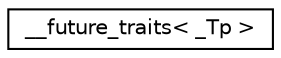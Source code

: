 digraph "Graphical Class Hierarchy"
{
  edge [fontname="Helvetica",fontsize="10",labelfontname="Helvetica",labelfontsize="10"];
  node [fontname="Helvetica",fontsize="10",shape=record];
  rankdir="LR";
  Node1 [label="__future_traits\< _Tp \>",height=0.2,width=0.4,color="black", fillcolor="white", style="filled",URL="$struct____future__traits.xhtml"];
}

